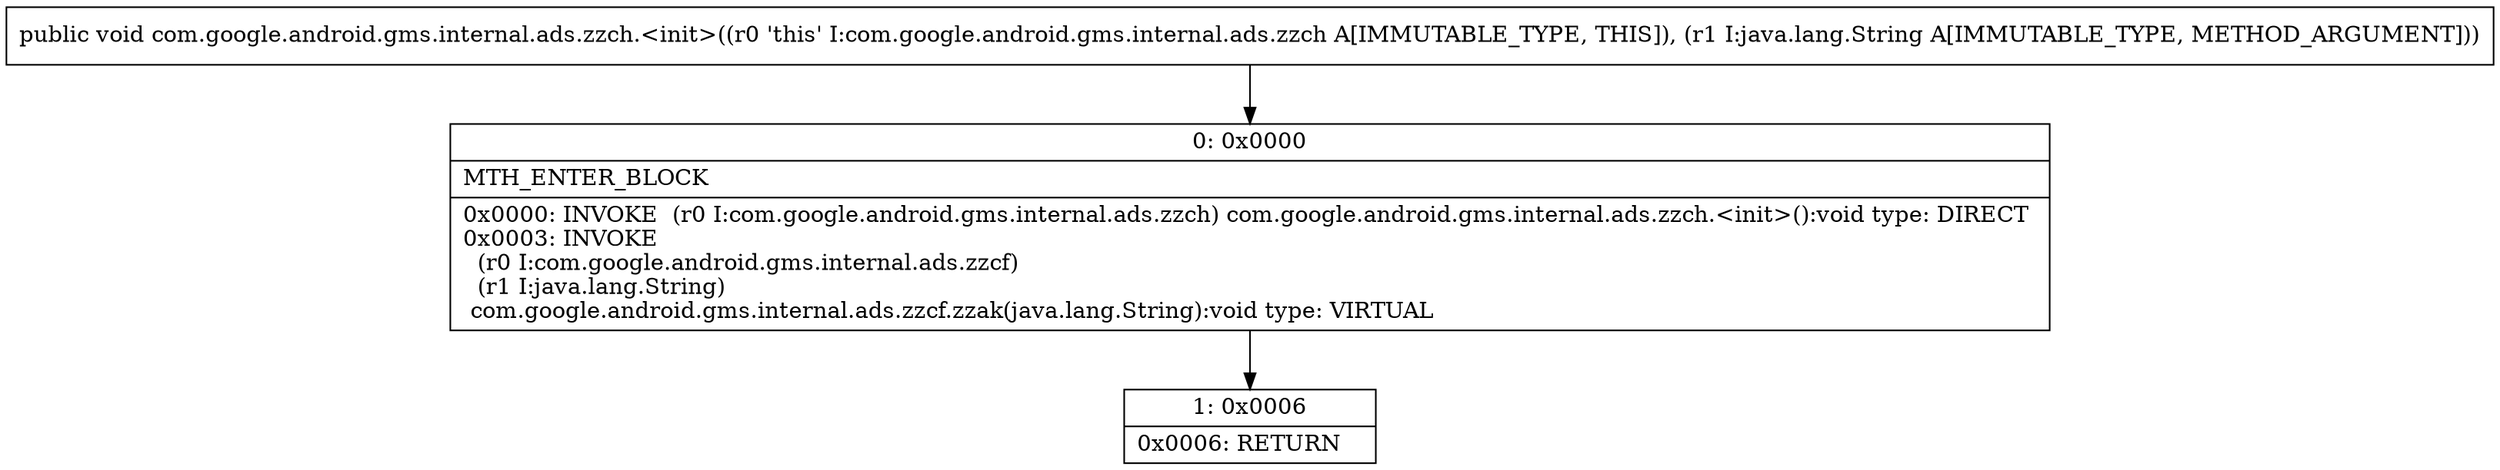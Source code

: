 digraph "CFG forcom.google.android.gms.internal.ads.zzch.\<init\>(Ljava\/lang\/String;)V" {
Node_0 [shape=record,label="{0\:\ 0x0000|MTH_ENTER_BLOCK\l|0x0000: INVOKE  (r0 I:com.google.android.gms.internal.ads.zzch) com.google.android.gms.internal.ads.zzch.\<init\>():void type: DIRECT \l0x0003: INVOKE  \l  (r0 I:com.google.android.gms.internal.ads.zzcf)\l  (r1 I:java.lang.String)\l com.google.android.gms.internal.ads.zzcf.zzak(java.lang.String):void type: VIRTUAL \l}"];
Node_1 [shape=record,label="{1\:\ 0x0006|0x0006: RETURN   \l}"];
MethodNode[shape=record,label="{public void com.google.android.gms.internal.ads.zzch.\<init\>((r0 'this' I:com.google.android.gms.internal.ads.zzch A[IMMUTABLE_TYPE, THIS]), (r1 I:java.lang.String A[IMMUTABLE_TYPE, METHOD_ARGUMENT])) }"];
MethodNode -> Node_0;
Node_0 -> Node_1;
}

